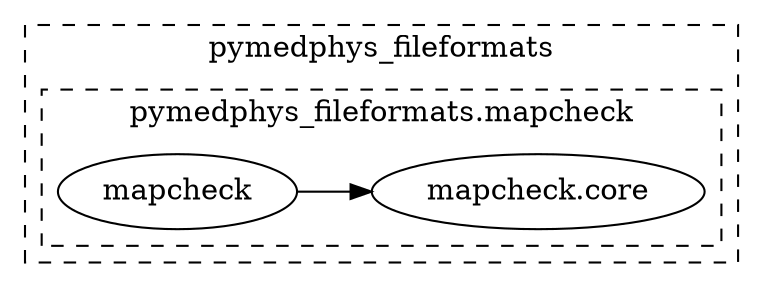 strict digraph  {
    rankdir = LR;

    subgraph cluster_0 {
        
        label = "pymedphys_fileformats";
        style = dashed;

        subgraph cluster_1 {
            { rank = same; "pymedphys_fileformats.mapcheck.core"; }
            { rank = same; "pymedphys_fileformats.mapcheck"; }

            label = "pymedphys_fileformats.mapcheck"
        }
    }

    "pymedphys_fileformats.mapcheck" [label="mapcheck"];
    "pymedphys_fileformats.mapcheck.core" [label="mapcheck.core"];

    "pymedphys_fileformats.mapcheck" -> "pymedphys_fileformats.mapcheck.core";
    "pymedphys_fileformats.mapcheck" -> "pymedphys_fileformats.mapcheck.core";
}
